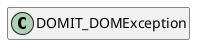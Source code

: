 @startuml
set namespaceSeparator \\
hide members
hide << alias >> circle

class DOMIT_DOMException
@enduml

